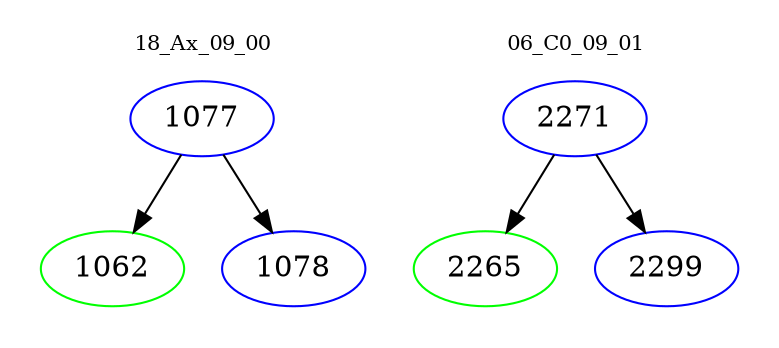 digraph{
subgraph cluster_0 {
color = white
label = "18_Ax_09_00";
fontsize=10;
T0_1077 [label="1077", color="blue"]
T0_1077 -> T0_1062 [color="black"]
T0_1062 [label="1062", color="green"]
T0_1077 -> T0_1078 [color="black"]
T0_1078 [label="1078", color="blue"]
}
subgraph cluster_1 {
color = white
label = "06_C0_09_01";
fontsize=10;
T1_2271 [label="2271", color="blue"]
T1_2271 -> T1_2265 [color="black"]
T1_2265 [label="2265", color="green"]
T1_2271 -> T1_2299 [color="black"]
T1_2299 [label="2299", color="blue"]
}
}
